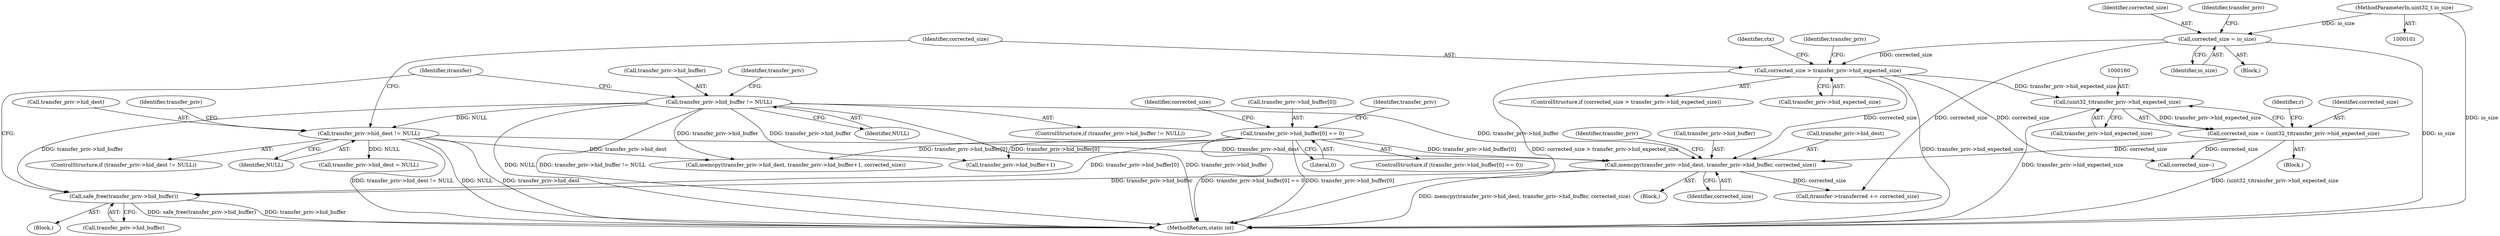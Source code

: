 digraph "1_Chrome_ac149a8d4371c0e01e0934fdd57b09e86f96b5b9_17@API" {
"1000203" [label="(Call,safe_free(transfer_priv->hid_buffer))"];
"1000190" [label="(Call,memcpy(transfer_priv->hid_dest, transfer_priv->hid_buffer, corrected_size))"];
"1000141" [label="(Call,transfer_priv->hid_dest != NULL)"];
"1000134" [label="(Call,transfer_priv->hid_buffer != NULL)"];
"1000168" [label="(Call,transfer_priv->hid_buffer[0] == 0)"];
"1000157" [label="(Call,corrected_size = (uint32_t)transfer_priv->hid_expected_size)"];
"1000159" [label="(Call,(uint32_t)transfer_priv->hid_expected_size)"];
"1000148" [label="(Call,corrected_size > transfer_priv->hid_expected_size)"];
"1000130" [label="(Call,corrected_size = io_size)"];
"1000104" [label="(MethodParameterIn,uint32_t io_size)"];
"1000205" [label="(Identifier,transfer_priv)"];
"1000168" [label="(Call,transfer_priv->hid_buffer[0] == 0)"];
"1000135" [label="(Call,transfer_priv->hid_buffer)"];
"1000142" [label="(Call,transfer_priv->hid_dest)"];
"1000189" [label="(Block,)"];
"1000148" [label="(Call,corrected_size > transfer_priv->hid_expected_size)"];
"1000138" [label="(Identifier,NULL)"];
"1000190" [label="(Call,memcpy(transfer_priv->hid_dest, transfer_priv->hid_buffer, corrected_size))"];
"1000182" [label="(Call,transfer_priv->hid_buffer+1)"];
"1000176" [label="(Call,corrected_size--)"];
"1000149" [label="(Identifier,corrected_size)"];
"1000203" [label="(Call,safe_free(transfer_priv->hid_buffer))"];
"1000155" [label="(Identifier,ctx)"];
"1000169" [label="(Call,transfer_priv->hid_buffer[0])"];
"1000139" [label="(Block,)"];
"1000174" [label="(Literal,0)"];
"1000171" [label="(Identifier,transfer_priv)"];
"1000159" [label="(Call,(uint32_t)transfer_priv->hid_expected_size)"];
"1000192" [label="(Identifier,transfer_priv)"];
"1000140" [label="(ControlStructure,if (transfer_priv->hid_dest != NULL))"];
"1000209" [label="(Identifier,itransfer)"];
"1000145" [label="(Identifier,NULL)"];
"1000200" [label="(Identifier,transfer_priv)"];
"1000178" [label="(Call,memcpy(transfer_priv->hid_dest, transfer_priv->hid_buffer+1, corrected_size))"];
"1000161" [label="(Call,transfer_priv->hid_expected_size)"];
"1000177" [label="(Identifier,corrected_size)"];
"1000131" [label="(Identifier,corrected_size)"];
"1000104" [label="(MethodParameterIn,uint32_t io_size)"];
"1000204" [label="(Call,transfer_priv->hid_buffer)"];
"1000153" [label="(Block,)"];
"1000143" [label="(Identifier,transfer_priv)"];
"1000150" [label="(Call,transfer_priv->hid_expected_size)"];
"1000132" [label="(Identifier,io_size)"];
"1000207" [label="(Call,itransfer->transferred += corrected_size)"];
"1000165" [label="(Identifier,r)"];
"1000141" [label="(Call,transfer_priv->hid_dest != NULL)"];
"1000198" [label="(Call,transfer_priv->hid_dest = NULL)"];
"1000194" [label="(Call,transfer_priv->hid_buffer)"];
"1000105" [label="(Block,)"];
"1000158" [label="(Identifier,corrected_size)"];
"1000133" [label="(ControlStructure,if (transfer_priv->hid_buffer != NULL))"];
"1000191" [label="(Call,transfer_priv->hid_dest)"];
"1000130" [label="(Call,corrected_size = io_size)"];
"1000147" [label="(ControlStructure,if (corrected_size > transfer_priv->hid_expected_size))"];
"1000136" [label="(Identifier,transfer_priv)"];
"1000167" [label="(ControlStructure,if (transfer_priv->hid_buffer[0] == 0))"];
"1000214" [label="(MethodReturn,static int)"];
"1000134" [label="(Call,transfer_priv->hid_buffer != NULL)"];
"1000157" [label="(Call,corrected_size = (uint32_t)transfer_priv->hid_expected_size)"];
"1000197" [label="(Identifier,corrected_size)"];
"1000203" -> "1000139"  [label="AST: "];
"1000203" -> "1000204"  [label="CFG: "];
"1000204" -> "1000203"  [label="AST: "];
"1000209" -> "1000203"  [label="CFG: "];
"1000203" -> "1000214"  [label="DDG: safe_free(transfer_priv->hid_buffer)"];
"1000203" -> "1000214"  [label="DDG: transfer_priv->hid_buffer"];
"1000190" -> "1000203"  [label="DDG: transfer_priv->hid_buffer"];
"1000168" -> "1000203"  [label="DDG: transfer_priv->hid_buffer[0]"];
"1000134" -> "1000203"  [label="DDG: transfer_priv->hid_buffer"];
"1000190" -> "1000189"  [label="AST: "];
"1000190" -> "1000197"  [label="CFG: "];
"1000191" -> "1000190"  [label="AST: "];
"1000194" -> "1000190"  [label="AST: "];
"1000197" -> "1000190"  [label="AST: "];
"1000200" -> "1000190"  [label="CFG: "];
"1000190" -> "1000214"  [label="DDG: memcpy(transfer_priv->hid_dest, transfer_priv->hid_buffer, corrected_size)"];
"1000141" -> "1000190"  [label="DDG: transfer_priv->hid_dest"];
"1000168" -> "1000190"  [label="DDG: transfer_priv->hid_buffer[0]"];
"1000134" -> "1000190"  [label="DDG: transfer_priv->hid_buffer"];
"1000157" -> "1000190"  [label="DDG: corrected_size"];
"1000148" -> "1000190"  [label="DDG: corrected_size"];
"1000190" -> "1000207"  [label="DDG: corrected_size"];
"1000141" -> "1000140"  [label="AST: "];
"1000141" -> "1000145"  [label="CFG: "];
"1000142" -> "1000141"  [label="AST: "];
"1000145" -> "1000141"  [label="AST: "];
"1000149" -> "1000141"  [label="CFG: "];
"1000205" -> "1000141"  [label="CFG: "];
"1000141" -> "1000214"  [label="DDG: transfer_priv->hid_dest"];
"1000141" -> "1000214"  [label="DDG: transfer_priv->hid_dest != NULL"];
"1000141" -> "1000214"  [label="DDG: NULL"];
"1000134" -> "1000141"  [label="DDG: NULL"];
"1000141" -> "1000178"  [label="DDG: transfer_priv->hid_dest"];
"1000141" -> "1000198"  [label="DDG: NULL"];
"1000134" -> "1000133"  [label="AST: "];
"1000134" -> "1000138"  [label="CFG: "];
"1000135" -> "1000134"  [label="AST: "];
"1000138" -> "1000134"  [label="AST: "];
"1000143" -> "1000134"  [label="CFG: "];
"1000209" -> "1000134"  [label="CFG: "];
"1000134" -> "1000214"  [label="DDG: transfer_priv->hid_buffer != NULL"];
"1000134" -> "1000214"  [label="DDG: transfer_priv->hid_buffer"];
"1000134" -> "1000214"  [label="DDG: NULL"];
"1000134" -> "1000178"  [label="DDG: transfer_priv->hid_buffer"];
"1000134" -> "1000182"  [label="DDG: transfer_priv->hid_buffer"];
"1000168" -> "1000167"  [label="AST: "];
"1000168" -> "1000174"  [label="CFG: "];
"1000169" -> "1000168"  [label="AST: "];
"1000174" -> "1000168"  [label="AST: "];
"1000177" -> "1000168"  [label="CFG: "];
"1000192" -> "1000168"  [label="CFG: "];
"1000168" -> "1000214"  [label="DDG: transfer_priv->hid_buffer[0] == 0"];
"1000168" -> "1000214"  [label="DDG: transfer_priv->hid_buffer[0]"];
"1000168" -> "1000178"  [label="DDG: transfer_priv->hid_buffer[0]"];
"1000168" -> "1000182"  [label="DDG: transfer_priv->hid_buffer[0]"];
"1000157" -> "1000153"  [label="AST: "];
"1000157" -> "1000159"  [label="CFG: "];
"1000158" -> "1000157"  [label="AST: "];
"1000159" -> "1000157"  [label="AST: "];
"1000165" -> "1000157"  [label="CFG: "];
"1000157" -> "1000214"  [label="DDG: (uint32_t)transfer_priv->hid_expected_size"];
"1000159" -> "1000157"  [label="DDG: transfer_priv->hid_expected_size"];
"1000157" -> "1000176"  [label="DDG: corrected_size"];
"1000159" -> "1000161"  [label="CFG: "];
"1000160" -> "1000159"  [label="AST: "];
"1000161" -> "1000159"  [label="AST: "];
"1000159" -> "1000214"  [label="DDG: transfer_priv->hid_expected_size"];
"1000148" -> "1000159"  [label="DDG: transfer_priv->hid_expected_size"];
"1000148" -> "1000147"  [label="AST: "];
"1000148" -> "1000150"  [label="CFG: "];
"1000149" -> "1000148"  [label="AST: "];
"1000150" -> "1000148"  [label="AST: "];
"1000155" -> "1000148"  [label="CFG: "];
"1000171" -> "1000148"  [label="CFG: "];
"1000148" -> "1000214"  [label="DDG: transfer_priv->hid_expected_size"];
"1000148" -> "1000214"  [label="DDG: corrected_size > transfer_priv->hid_expected_size"];
"1000130" -> "1000148"  [label="DDG: corrected_size"];
"1000148" -> "1000176"  [label="DDG: corrected_size"];
"1000130" -> "1000105"  [label="AST: "];
"1000130" -> "1000132"  [label="CFG: "];
"1000131" -> "1000130"  [label="AST: "];
"1000132" -> "1000130"  [label="AST: "];
"1000136" -> "1000130"  [label="CFG: "];
"1000130" -> "1000214"  [label="DDG: io_size"];
"1000104" -> "1000130"  [label="DDG: io_size"];
"1000130" -> "1000207"  [label="DDG: corrected_size"];
"1000104" -> "1000101"  [label="AST: "];
"1000104" -> "1000214"  [label="DDG: io_size"];
}
